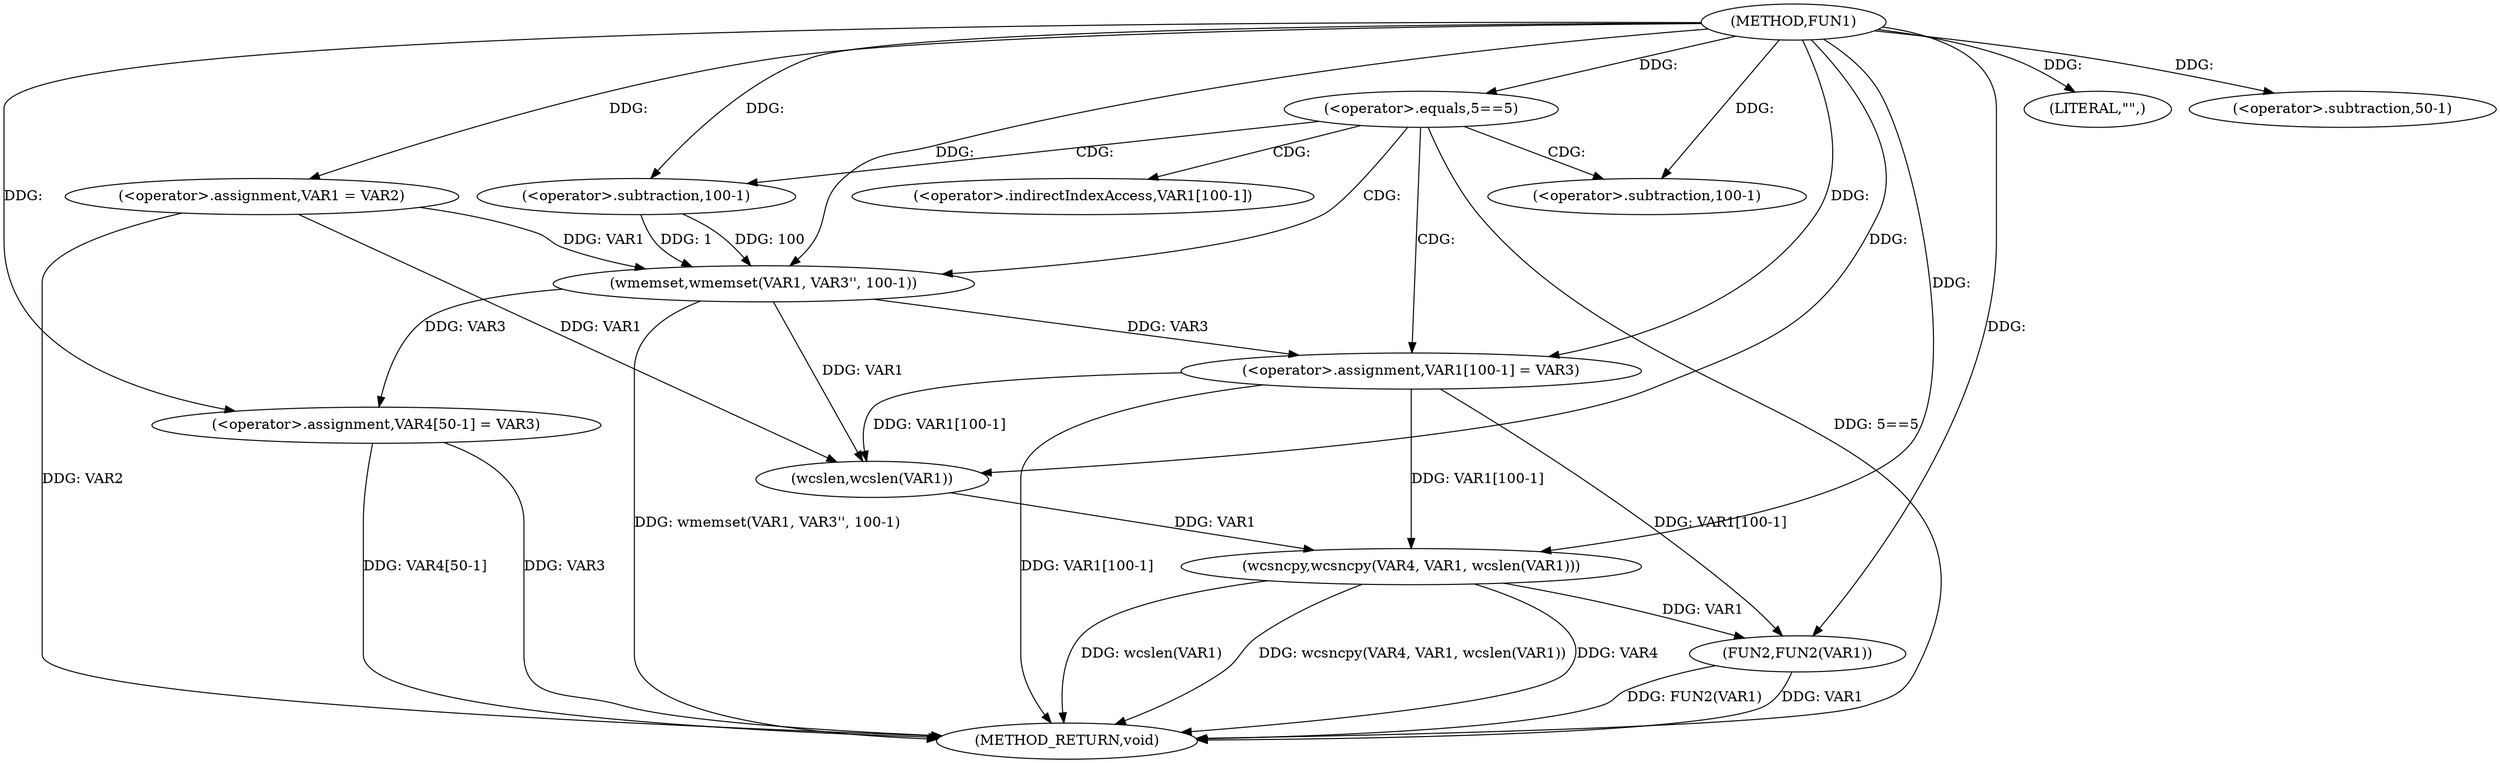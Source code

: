 digraph FUN1 {  
"1000100" [label = "(METHOD,FUN1)" ]
"1000141" [label = "(METHOD_RETURN,void)" ]
"1000104" [label = "(<operator>.assignment,VAR1 = VAR2)" ]
"1000108" [label = "(<operator>.equals,5==5)" ]
"1000112" [label = "(wmemset,wmemset(VAR1, VAR3'', 100-1))" ]
"1000115" [label = "(<operator>.subtraction,100-1)" ]
"1000118" [label = "(<operator>.assignment,VAR1[100-1] = VAR3)" ]
"1000121" [label = "(<operator>.subtraction,100-1)" ]
"1000126" [label = "(LITERAL,\"\",)" ]
"1000127" [label = "(wcsncpy,wcsncpy(VAR4, VAR1, wcslen(VAR1)))" ]
"1000130" [label = "(wcslen,wcslen(VAR1))" ]
"1000132" [label = "(<operator>.assignment,VAR4[50-1] = VAR3)" ]
"1000135" [label = "(<operator>.subtraction,50-1)" ]
"1000139" [label = "(FUN2,FUN2(VAR1))" ]
"1000119" [label = "(<operator>.indirectIndexAccess,VAR1[100-1])" ]
  "1000127" -> "1000141"  [ label = "DDG: wcslen(VAR1)"] 
  "1000108" -> "1000141"  [ label = "DDG: 5==5"] 
  "1000139" -> "1000141"  [ label = "DDG: VAR1"] 
  "1000127" -> "1000141"  [ label = "DDG: wcsncpy(VAR4, VAR1, wcslen(VAR1))"] 
  "1000118" -> "1000141"  [ label = "DDG: VAR1[100-1]"] 
  "1000104" -> "1000141"  [ label = "DDG: VAR2"] 
  "1000139" -> "1000141"  [ label = "DDG: FUN2(VAR1)"] 
  "1000132" -> "1000141"  [ label = "DDG: VAR4[50-1]"] 
  "1000112" -> "1000141"  [ label = "DDG: wmemset(VAR1, VAR3'', 100-1)"] 
  "1000127" -> "1000141"  [ label = "DDG: VAR4"] 
  "1000132" -> "1000141"  [ label = "DDG: VAR3"] 
  "1000100" -> "1000104"  [ label = "DDG: "] 
  "1000100" -> "1000108"  [ label = "DDG: "] 
  "1000104" -> "1000112"  [ label = "DDG: VAR1"] 
  "1000100" -> "1000112"  [ label = "DDG: "] 
  "1000115" -> "1000112"  [ label = "DDG: 100"] 
  "1000115" -> "1000112"  [ label = "DDG: 1"] 
  "1000100" -> "1000115"  [ label = "DDG: "] 
  "1000112" -> "1000118"  [ label = "DDG: VAR3"] 
  "1000100" -> "1000118"  [ label = "DDG: "] 
  "1000100" -> "1000121"  [ label = "DDG: "] 
  "1000100" -> "1000126"  [ label = "DDG: "] 
  "1000100" -> "1000127"  [ label = "DDG: "] 
  "1000118" -> "1000127"  [ label = "DDG: VAR1[100-1]"] 
  "1000130" -> "1000127"  [ label = "DDG: VAR1"] 
  "1000104" -> "1000130"  [ label = "DDG: VAR1"] 
  "1000112" -> "1000130"  [ label = "DDG: VAR1"] 
  "1000118" -> "1000130"  [ label = "DDG: VAR1[100-1]"] 
  "1000100" -> "1000130"  [ label = "DDG: "] 
  "1000100" -> "1000132"  [ label = "DDG: "] 
  "1000112" -> "1000132"  [ label = "DDG: VAR3"] 
  "1000100" -> "1000135"  [ label = "DDG: "] 
  "1000127" -> "1000139"  [ label = "DDG: VAR1"] 
  "1000118" -> "1000139"  [ label = "DDG: VAR1[100-1]"] 
  "1000100" -> "1000139"  [ label = "DDG: "] 
  "1000108" -> "1000112"  [ label = "CDG: "] 
  "1000108" -> "1000121"  [ label = "CDG: "] 
  "1000108" -> "1000119"  [ label = "CDG: "] 
  "1000108" -> "1000115"  [ label = "CDG: "] 
  "1000108" -> "1000118"  [ label = "CDG: "] 
}
